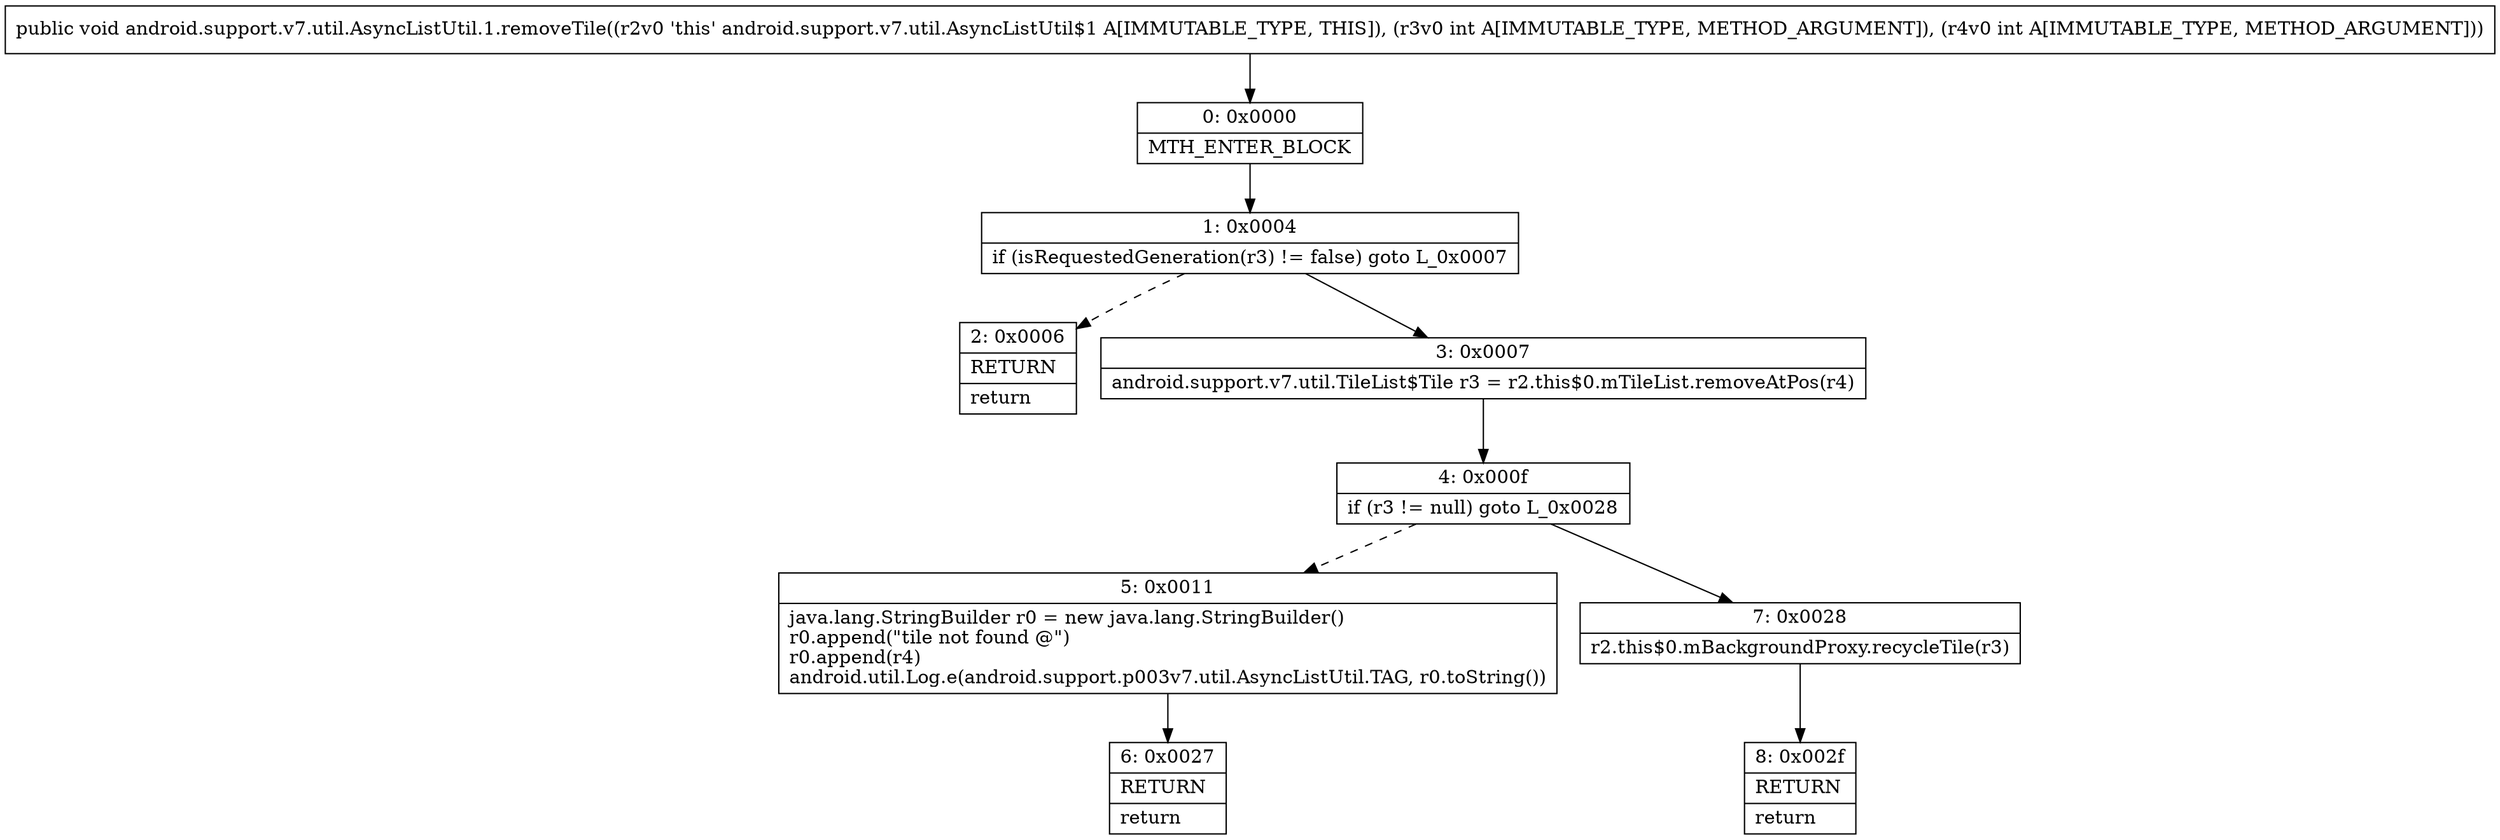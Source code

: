 digraph "CFG forandroid.support.v7.util.AsyncListUtil.1.removeTile(II)V" {
Node_0 [shape=record,label="{0\:\ 0x0000|MTH_ENTER_BLOCK\l}"];
Node_1 [shape=record,label="{1\:\ 0x0004|if (isRequestedGeneration(r3) != false) goto L_0x0007\l}"];
Node_2 [shape=record,label="{2\:\ 0x0006|RETURN\l|return\l}"];
Node_3 [shape=record,label="{3\:\ 0x0007|android.support.v7.util.TileList$Tile r3 = r2.this$0.mTileList.removeAtPos(r4)\l}"];
Node_4 [shape=record,label="{4\:\ 0x000f|if (r3 != null) goto L_0x0028\l}"];
Node_5 [shape=record,label="{5\:\ 0x0011|java.lang.StringBuilder r0 = new java.lang.StringBuilder()\lr0.append(\"tile not found @\")\lr0.append(r4)\landroid.util.Log.e(android.support.p003v7.util.AsyncListUtil.TAG, r0.toString())\l}"];
Node_6 [shape=record,label="{6\:\ 0x0027|RETURN\l|return\l}"];
Node_7 [shape=record,label="{7\:\ 0x0028|r2.this$0.mBackgroundProxy.recycleTile(r3)\l}"];
Node_8 [shape=record,label="{8\:\ 0x002f|RETURN\l|return\l}"];
MethodNode[shape=record,label="{public void android.support.v7.util.AsyncListUtil.1.removeTile((r2v0 'this' android.support.v7.util.AsyncListUtil$1 A[IMMUTABLE_TYPE, THIS]), (r3v0 int A[IMMUTABLE_TYPE, METHOD_ARGUMENT]), (r4v0 int A[IMMUTABLE_TYPE, METHOD_ARGUMENT])) }"];
MethodNode -> Node_0;
Node_0 -> Node_1;
Node_1 -> Node_2[style=dashed];
Node_1 -> Node_3;
Node_3 -> Node_4;
Node_4 -> Node_5[style=dashed];
Node_4 -> Node_7;
Node_5 -> Node_6;
Node_7 -> Node_8;
}

